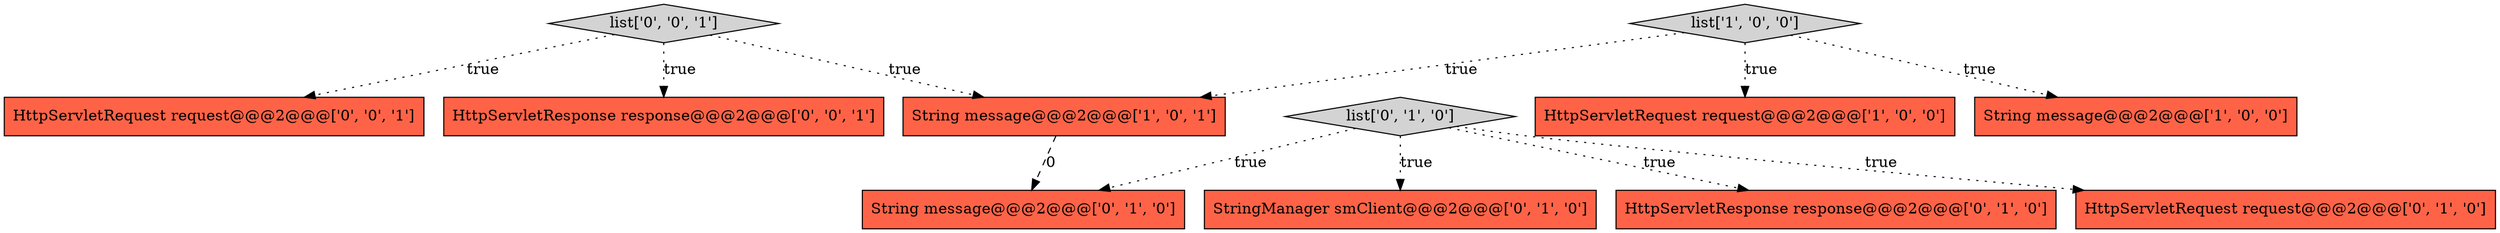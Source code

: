 digraph {
10 [style = filled, label = "HttpServletRequest request@@@2@@@['0', '0', '1']", fillcolor = tomato, shape = box image = "AAA0AAABBB3BBB"];
0 [style = filled, label = "HttpServletRequest request@@@2@@@['1', '0', '0']", fillcolor = tomato, shape = box image = "AAA0AAABBB1BBB"];
2 [style = filled, label = "list['1', '0', '0']", fillcolor = lightgray, shape = diamond image = "AAA0AAABBB1BBB"];
3 [style = filled, label = "String message@@@2@@@['1', '0', '1']", fillcolor = tomato, shape = box image = "AAA0AAABBB1BBB"];
8 [style = filled, label = "String message@@@2@@@['0', '1', '0']", fillcolor = tomato, shape = box image = "AAA1AAABBB2BBB"];
4 [style = filled, label = "HttpServletRequest request@@@2@@@['0', '1', '0']", fillcolor = tomato, shape = box image = "AAA0AAABBB2BBB"];
6 [style = filled, label = "StringManager smClient@@@2@@@['0', '1', '0']", fillcolor = tomato, shape = box image = "AAA0AAABBB2BBB"];
5 [style = filled, label = "HttpServletResponse response@@@2@@@['0', '1', '0']", fillcolor = tomato, shape = box image = "AAA0AAABBB2BBB"];
7 [style = filled, label = "list['0', '1', '0']", fillcolor = lightgray, shape = diamond image = "AAA0AAABBB2BBB"];
9 [style = filled, label = "HttpServletResponse response@@@2@@@['0', '0', '1']", fillcolor = tomato, shape = box image = "AAA0AAABBB3BBB"];
11 [style = filled, label = "list['0', '0', '1']", fillcolor = lightgray, shape = diamond image = "AAA0AAABBB3BBB"];
1 [style = filled, label = "String message@@@2@@@['1', '0', '0']", fillcolor = tomato, shape = box image = "AAA0AAABBB1BBB"];
2->3 [style = dotted, label="true"];
3->8 [style = dashed, label="0"];
7->6 [style = dotted, label="true"];
11->9 [style = dotted, label="true"];
2->0 [style = dotted, label="true"];
7->8 [style = dotted, label="true"];
11->3 [style = dotted, label="true"];
2->1 [style = dotted, label="true"];
11->10 [style = dotted, label="true"];
7->4 [style = dotted, label="true"];
7->5 [style = dotted, label="true"];
}
